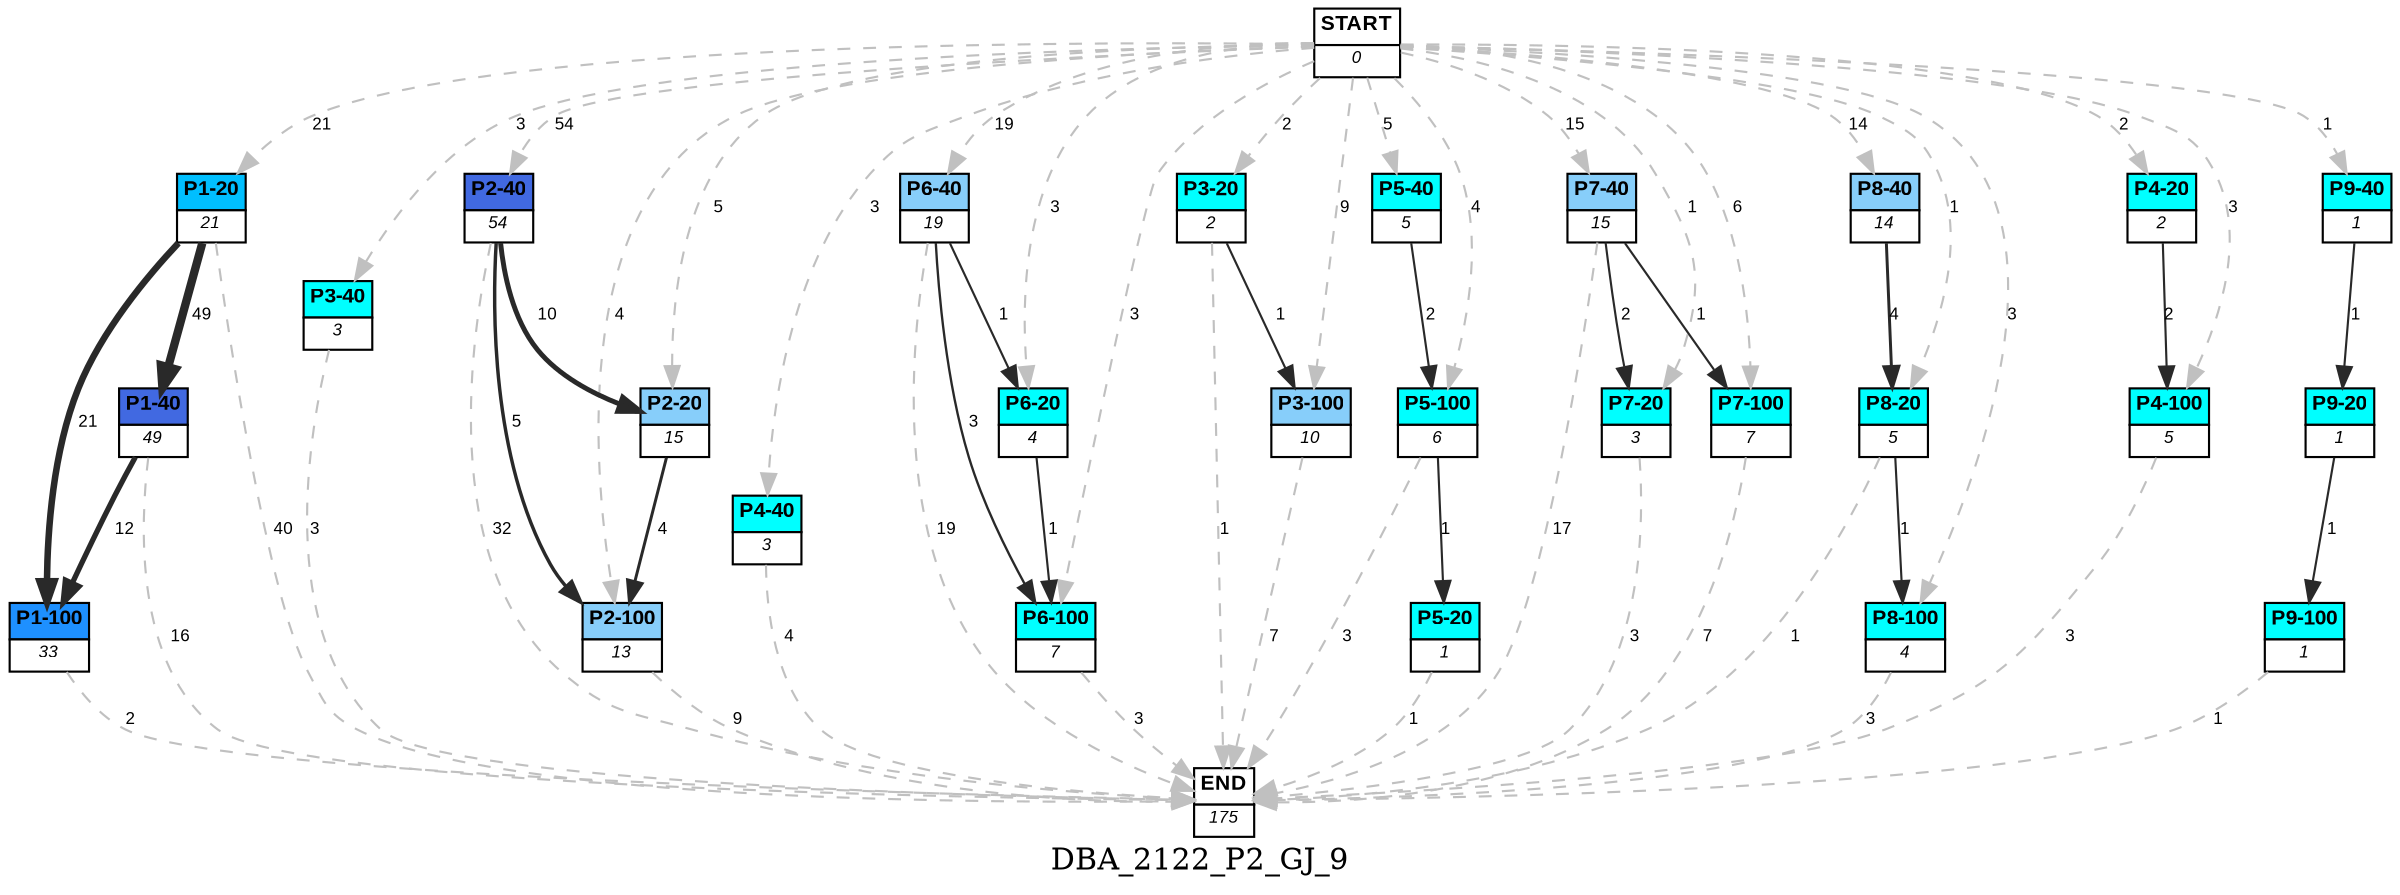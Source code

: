 digraph DBA_2122_P2_GJ_9 {
	label=DBA_2122_P2_GJ_9;
	dpi = 150
	size="16,11!";
	margin = 0;
"START" [shape=plain, label=<<table border="0" cellborder="1" cellspacing="0"><tr><td bgcolor="white"><FONT face="Arial" POINT-SIZE="10"><b>START</b></FONT></td></tr><tr><td bgcolor="white"><FONT face="Arial" POINT-SIZE="8"><i>0</i></FONT></td></tr></table>>]

"P1-20" [shape=plain, label=<<table border="0" cellborder="1" cellspacing="0"><tr><td bgcolor="deepskyblue"><FONT face="Arial" POINT-SIZE="10"><b>P1-20</b></FONT></td></tr><tr><td bgcolor="white"><FONT face="Arial" POINT-SIZE="8"><i>21</i></FONT></td></tr></table>>]

"P1-40" [shape=plain, label=<<table border="0" cellborder="1" cellspacing="0"><tr><td bgcolor="royalblue"><FONT face="Arial" POINT-SIZE="10"><b>P1-40</b></FONT></td></tr><tr><td bgcolor="white"><FONT face="Arial" POINT-SIZE="8"><i>49</i></FONT></td></tr></table>>]

"P1-100" [shape=plain, label=<<table border="0" cellborder="1" cellspacing="0"><tr><td bgcolor="dodgerblue"><FONT face="Arial" POINT-SIZE="10"><b>P1-100</b></FONT></td></tr><tr><td bgcolor="white"><FONT face="Arial" POINT-SIZE="8"><i>33</i></FONT></td></tr></table>>]

"P2-40" [shape=plain, label=<<table border="0" cellborder="1" cellspacing="0"><tr><td bgcolor="royalblue"><FONT face="Arial" POINT-SIZE="10"><b>P2-40</b></FONT></td></tr><tr><td bgcolor="white"><FONT face="Arial" POINT-SIZE="8"><i>54</i></FONT></td></tr></table>>]

"P3-40" [shape=plain, label=<<table border="0" cellborder="1" cellspacing="0"><tr><td bgcolor="aqua"><FONT face="Arial" POINT-SIZE="10"><b>P3-40</b></FONT></td></tr><tr><td bgcolor="white"><FONT face="Arial" POINT-SIZE="8"><i>3</i></FONT></td></tr></table>>]

"P4-40" [shape=plain, label=<<table border="0" cellborder="1" cellspacing="0"><tr><td bgcolor="aqua"><FONT face="Arial" POINT-SIZE="10"><b>P4-40</b></FONT></td></tr><tr><td bgcolor="white"><FONT face="Arial" POINT-SIZE="8"><i>3</i></FONT></td></tr></table>>]

"P2-20" [shape=plain, label=<<table border="0" cellborder="1" cellspacing="0"><tr><td bgcolor="lightskyblue"><FONT face="Arial" POINT-SIZE="10"><b>P2-20</b></FONT></td></tr><tr><td bgcolor="white"><FONT face="Arial" POINT-SIZE="8"><i>15</i></FONT></td></tr></table>>]

"P2-100" [shape=plain, label=<<table border="0" cellborder="1" cellspacing="0"><tr><td bgcolor="lightskyblue"><FONT face="Arial" POINT-SIZE="10"><b>P2-100</b></FONT></td></tr><tr><td bgcolor="white"><FONT face="Arial" POINT-SIZE="8"><i>13</i></FONT></td></tr></table>>]

"P6-40" [shape=plain, label=<<table border="0" cellborder="1" cellspacing="0"><tr><td bgcolor="lightskyblue"><FONT face="Arial" POINT-SIZE="10"><b>P6-40</b></FONT></td></tr><tr><td bgcolor="white"><FONT face="Arial" POINT-SIZE="8"><i>19</i></FONT></td></tr></table>>]

"P5-40" [shape=plain, label=<<table border="0" cellborder="1" cellspacing="0"><tr><td bgcolor="aqua"><FONT face="Arial" POINT-SIZE="10"><b>P5-40</b></FONT></td></tr><tr><td bgcolor="white"><FONT face="Arial" POINT-SIZE="8"><i>5</i></FONT></td></tr></table>>]

"P6-20" [shape=plain, label=<<table border="0" cellborder="1" cellspacing="0"><tr><td bgcolor="aqua"><FONT face="Arial" POINT-SIZE="10"><b>P6-20</b></FONT></td></tr><tr><td bgcolor="white"><FONT face="Arial" POINT-SIZE="8"><i>4</i></FONT></td></tr></table>>]

"P3-20" [shape=plain, label=<<table border="0" cellborder="1" cellspacing="0"><tr><td bgcolor="aqua"><FONT face="Arial" POINT-SIZE="10"><b>P3-20</b></FONT></td></tr><tr><td bgcolor="white"><FONT face="Arial" POINT-SIZE="8"><i>2</i></FONT></td></tr></table>>]

"P6-100" [shape=plain, label=<<table border="0" cellborder="1" cellspacing="0"><tr><td bgcolor="aqua"><FONT face="Arial" POINT-SIZE="10"><b>P6-100</b></FONT></td></tr><tr><td bgcolor="white"><FONT face="Arial" POINT-SIZE="8"><i>7</i></FONT></td></tr></table>>]

"P3-100" [shape=plain, label=<<table border="0" cellborder="1" cellspacing="0"><tr><td bgcolor="lightskyblue"><FONT face="Arial" POINT-SIZE="10"><b>P3-100</b></FONT></td></tr><tr><td bgcolor="white"><FONT face="Arial" POINT-SIZE="8"><i>10</i></FONT></td></tr></table>>]

"P5-100" [shape=plain, label=<<table border="0" cellborder="1" cellspacing="0"><tr><td bgcolor="aqua"><FONT face="Arial" POINT-SIZE="10"><b>P5-100</b></FONT></td></tr><tr><td bgcolor="white"><FONT face="Arial" POINT-SIZE="8"><i>6</i></FONT></td></tr></table>>]

"P5-20" [shape=plain, label=<<table border="0" cellborder="1" cellspacing="0"><tr><td bgcolor="aqua"><FONT face="Arial" POINT-SIZE="10"><b>P5-20</b></FONT></td></tr><tr><td bgcolor="white"><FONT face="Arial" POINT-SIZE="8"><i>1</i></FONT></td></tr></table>>]

"P7-40" [shape=plain, label=<<table border="0" cellborder="1" cellspacing="0"><tr><td bgcolor="lightskyblue"><FONT face="Arial" POINT-SIZE="10"><b>P7-40</b></FONT></td></tr><tr><td bgcolor="white"><FONT face="Arial" POINT-SIZE="8"><i>15</i></FONT></td></tr></table>>]

"P7-20" [shape=plain, label=<<table border="0" cellborder="1" cellspacing="0"><tr><td bgcolor="aqua"><FONT face="Arial" POINT-SIZE="10"><b>P7-20</b></FONT></td></tr><tr><td bgcolor="white"><FONT face="Arial" POINT-SIZE="8"><i>3</i></FONT></td></tr></table>>]

"P7-100" [shape=plain, label=<<table border="0" cellborder="1" cellspacing="0"><tr><td bgcolor="aqua"><FONT face="Arial" POINT-SIZE="10"><b>P7-100</b></FONT></td></tr><tr><td bgcolor="white"><FONT face="Arial" POINT-SIZE="8"><i>7</i></FONT></td></tr></table>>]

"P8-40" [shape=plain, label=<<table border="0" cellborder="1" cellspacing="0"><tr><td bgcolor="lightskyblue"><FONT face="Arial" POINT-SIZE="10"><b>P8-40</b></FONT></td></tr><tr><td bgcolor="white"><FONT face="Arial" POINT-SIZE="8"><i>14</i></FONT></td></tr></table>>]

"P8-20" [shape=plain, label=<<table border="0" cellborder="1" cellspacing="0"><tr><td bgcolor="aqua"><FONT face="Arial" POINT-SIZE="10"><b>P8-20</b></FONT></td></tr><tr><td bgcolor="white"><FONT face="Arial" POINT-SIZE="8"><i>5</i></FONT></td></tr></table>>]

"P8-100" [shape=plain, label=<<table border="0" cellborder="1" cellspacing="0"><tr><td bgcolor="aqua"><FONT face="Arial" POINT-SIZE="10"><b>P8-100</b></FONT></td></tr><tr><td bgcolor="white"><FONT face="Arial" POINT-SIZE="8"><i>4</i></FONT></td></tr></table>>]

"P4-20" [shape=plain, label=<<table border="0" cellborder="1" cellspacing="0"><tr><td bgcolor="aqua"><FONT face="Arial" POINT-SIZE="10"><b>P4-20</b></FONT></td></tr><tr><td bgcolor="white"><FONT face="Arial" POINT-SIZE="8"><i>2</i></FONT></td></tr></table>>]

"P4-100" [shape=plain, label=<<table border="0" cellborder="1" cellspacing="0"><tr><td bgcolor="aqua"><FONT face="Arial" POINT-SIZE="10"><b>P4-100</b></FONT></td></tr><tr><td bgcolor="white"><FONT face="Arial" POINT-SIZE="8"><i>5</i></FONT></td></tr></table>>]

"P9-40" [shape=plain, label=<<table border="0" cellborder="1" cellspacing="0"><tr><td bgcolor="aqua"><FONT face="Arial" POINT-SIZE="10"><b>P9-40</b></FONT></td></tr><tr><td bgcolor="white"><FONT face="Arial" POINT-SIZE="8"><i>1</i></FONT></td></tr></table>>]

"P9-20" [shape=plain, label=<<table border="0" cellborder="1" cellspacing="0"><tr><td bgcolor="aqua"><FONT face="Arial" POINT-SIZE="10"><b>P9-20</b></FONT></td></tr><tr><td bgcolor="white"><FONT face="Arial" POINT-SIZE="8"><i>1</i></FONT></td></tr></table>>]

"P9-100" [shape=plain, label=<<table border="0" cellborder="1" cellspacing="0"><tr><td bgcolor="aqua"><FONT face="Arial" POINT-SIZE="10"><b>P9-100</b></FONT></td></tr><tr><td bgcolor="white"><FONT face="Arial" POINT-SIZE="8"><i>1</i></FONT></td></tr></table>>]

"END" [shape=plain, label=<<table border="0" cellborder="1" cellspacing="0"><tr><td bgcolor="white"><FONT face="Arial" POINT-SIZE="10"><b>END</b></FONT></td></tr><tr><td bgcolor="white"><FONT face="Arial" POINT-SIZE="8"><i>175</i></FONT></td></tr></table>>]

"START" -> "P1-20" [ style = dashed color=grey label ="21" labelfloat=false fontname="Arial" fontsize=8]

"START" -> "P2-40" [ style = dashed color=grey label ="54" labelfloat=false fontname="Arial" fontsize=8]

"START" -> "P3-40" [ style = dashed color=grey label ="3" labelfloat=false fontname="Arial" fontsize=8]

"START" -> "P4-40" [ style = dashed color=grey label ="3" labelfloat=false fontname="Arial" fontsize=8]

"START" -> "P2-20" [ style = dashed color=grey label ="5" labelfloat=false fontname="Arial" fontsize=8]

"START" -> "P2-100" [ style = dashed color=grey label ="4" labelfloat=false fontname="Arial" fontsize=8]

"START" -> "P6-40" [ style = dashed color=grey label ="19" labelfloat=false fontname="Arial" fontsize=8]

"START" -> "P5-40" [ style = dashed color=grey label ="5" labelfloat=false fontname="Arial" fontsize=8]

"START" -> "P6-20" [ style = dashed color=grey label ="3" labelfloat=false fontname="Arial" fontsize=8]

"START" -> "P3-20" [ style = dashed color=grey label ="2" labelfloat=false fontname="Arial" fontsize=8]

"START" -> "P6-100" [ style = dashed color=grey label ="3" labelfloat=false fontname="Arial" fontsize=8]

"START" -> "P3-100" [ style = dashed color=grey label ="9" labelfloat=false fontname="Arial" fontsize=8]

"START" -> "P5-100" [ style = dashed color=grey label ="4" labelfloat=false fontname="Arial" fontsize=8]

"START" -> "P7-40" [ style = dashed color=grey label ="15" labelfloat=false fontname="Arial" fontsize=8]

"START" -> "P7-20" [ style = dashed color=grey label ="1" labelfloat=false fontname="Arial" fontsize=8]

"START" -> "P7-100" [ style = dashed color=grey label ="6" labelfloat=false fontname="Arial" fontsize=8]

"START" -> "P8-40" [ style = dashed color=grey label ="14" labelfloat=false fontname="Arial" fontsize=8]

"START" -> "P8-20" [ style = dashed color=grey label ="1" labelfloat=false fontname="Arial" fontsize=8]

"START" -> "P8-100" [ style = dashed color=grey label ="3" labelfloat=false fontname="Arial" fontsize=8]

"START" -> "P4-20" [ style = dashed color=grey label ="2" labelfloat=false fontname="Arial" fontsize=8]

"START" -> "P4-100" [ style = dashed color=grey label ="3" labelfloat=false fontname="Arial" fontsize=8]

"START" -> "P9-40" [ style = dashed color=grey label ="1" labelfloat=false fontname="Arial" fontsize=8]

"P1-20" -> "P1-40" [ color=grey16 penwidth = "3.89182029811063"label ="49" labelfloat=false fontname="Arial" fontsize=8]

"P1-20" -> "P1-100" [ color=grey16 penwidth = "3.04452243772342"label ="21" labelfloat=false fontname="Arial" fontsize=8]

"P1-20" -> "END" [ style = dashed color=grey label ="40" labelfloat=false fontname="Arial" fontsize=8]

"P1-40" -> "P1-100" [ color=grey16 penwidth = "2.484906649788"label ="12" labelfloat=false fontname="Arial" fontsize=8]

"P1-40" -> "END" [ style = dashed color=grey label ="16" labelfloat=false fontname="Arial" fontsize=8]

"P1-100" -> "END" [ style = dashed color=grey label ="2" labelfloat=false fontname="Arial" fontsize=8]

"P2-40" -> "P2-20" [ color=grey16 penwidth = "2.30258509299405"label ="10" labelfloat=false fontname="Arial" fontsize=8]

"P2-40" -> "P2-100" [ color=grey16 penwidth = "1.6094379124341"label ="5" labelfloat=false fontname="Arial" fontsize=8]

"P2-40" -> "END" [ style = dashed color=grey label ="32" labelfloat=false fontname="Arial" fontsize=8]

"P3-40" -> "END" [ style = dashed color=grey label ="3" labelfloat=false fontname="Arial" fontsize=8]

"P4-40" -> "END" [ style = dashed color=grey label ="4" labelfloat=false fontname="Arial" fontsize=8]

"P2-20" -> "P2-100" [ color=grey16 penwidth = "1.38629436111989"label ="4" labelfloat=false fontname="Arial" fontsize=8]

"P2-100" -> "END" [ style = dashed color=grey label ="9" labelfloat=false fontname="Arial" fontsize=8]

"P6-40" -> "P6-20" [ color=grey16 penwidth = "1"label ="1" labelfloat=false fontname="Arial" fontsize=8]

"P6-40" -> "P6-100" [ color=grey16 penwidth = "1.09861228866811"label ="3" labelfloat=false fontname="Arial" fontsize=8]

"P6-40" -> "END" [ style = dashed color=grey label ="19" labelfloat=false fontname="Arial" fontsize=8]

"P5-40" -> "P5-100" [ color=grey16 penwidth = "1"label ="2" labelfloat=false fontname="Arial" fontsize=8]

"P6-20" -> "P6-100" [ color=grey16 penwidth = "1"label ="1" labelfloat=false fontname="Arial" fontsize=8]

"P3-20" -> "P3-100" [ color=grey16 penwidth = "1"label ="1" labelfloat=false fontname="Arial" fontsize=8]

"P3-20" -> "END" [ style = dashed color=grey label ="1" labelfloat=false fontname="Arial" fontsize=8]

"P6-100" -> "END" [ style = dashed color=grey label ="3" labelfloat=false fontname="Arial" fontsize=8]

"P3-100" -> "END" [ style = dashed color=grey label ="7" labelfloat=false fontname="Arial" fontsize=8]

"P5-100" -> "P5-20" [ color=grey16 penwidth = "1"label ="1" labelfloat=false fontname="Arial" fontsize=8]

"P5-100" -> "END" [ style = dashed color=grey label ="3" labelfloat=false fontname="Arial" fontsize=8]

"P5-20" -> "END" [ style = dashed color=grey label ="1" labelfloat=false fontname="Arial" fontsize=8]

"P7-40" -> "P7-20" [ color=grey16 penwidth = "1"label ="2" labelfloat=false fontname="Arial" fontsize=8]

"P7-40" -> "P7-100" [ color=grey16 penwidth = "1"label ="1" labelfloat=false fontname="Arial" fontsize=8]

"P7-40" -> "END" [ style = dashed color=grey label ="17" labelfloat=false fontname="Arial" fontsize=8]

"P7-20" -> "END" [ style = dashed color=grey label ="3" labelfloat=false fontname="Arial" fontsize=8]

"P7-100" -> "END" [ style = dashed color=grey label ="7" labelfloat=false fontname="Arial" fontsize=8]

"P8-40" -> "P8-20" [ color=grey16 penwidth = "1.38629436111989"label ="4" labelfloat=false fontname="Arial" fontsize=8]

"P8-20" -> "P8-100" [ color=grey16 penwidth = "1"label ="1" labelfloat=false fontname="Arial" fontsize=8]

"P8-20" -> "END" [ style = dashed color=grey label ="1" labelfloat=false fontname="Arial" fontsize=8]

"P8-100" -> "END" [ style = dashed color=grey label ="3" labelfloat=false fontname="Arial" fontsize=8]

"P4-20" -> "P4-100" [ color=grey16 penwidth = "1"label ="2" labelfloat=false fontname="Arial" fontsize=8]

"P4-100" -> "END" [ style = dashed color=grey label ="3" labelfloat=false fontname="Arial" fontsize=8]

"P9-40" -> "P9-20" [ color=grey16 penwidth = "1"label ="1" labelfloat=false fontname="Arial" fontsize=8]

"P9-20" -> "P9-100" [ color=grey16 penwidth = "1"label ="1" labelfloat=false fontname="Arial" fontsize=8]

"P9-100" -> "END" [ style = dashed color=grey label ="1" labelfloat=false fontname="Arial" fontsize=8]

}
